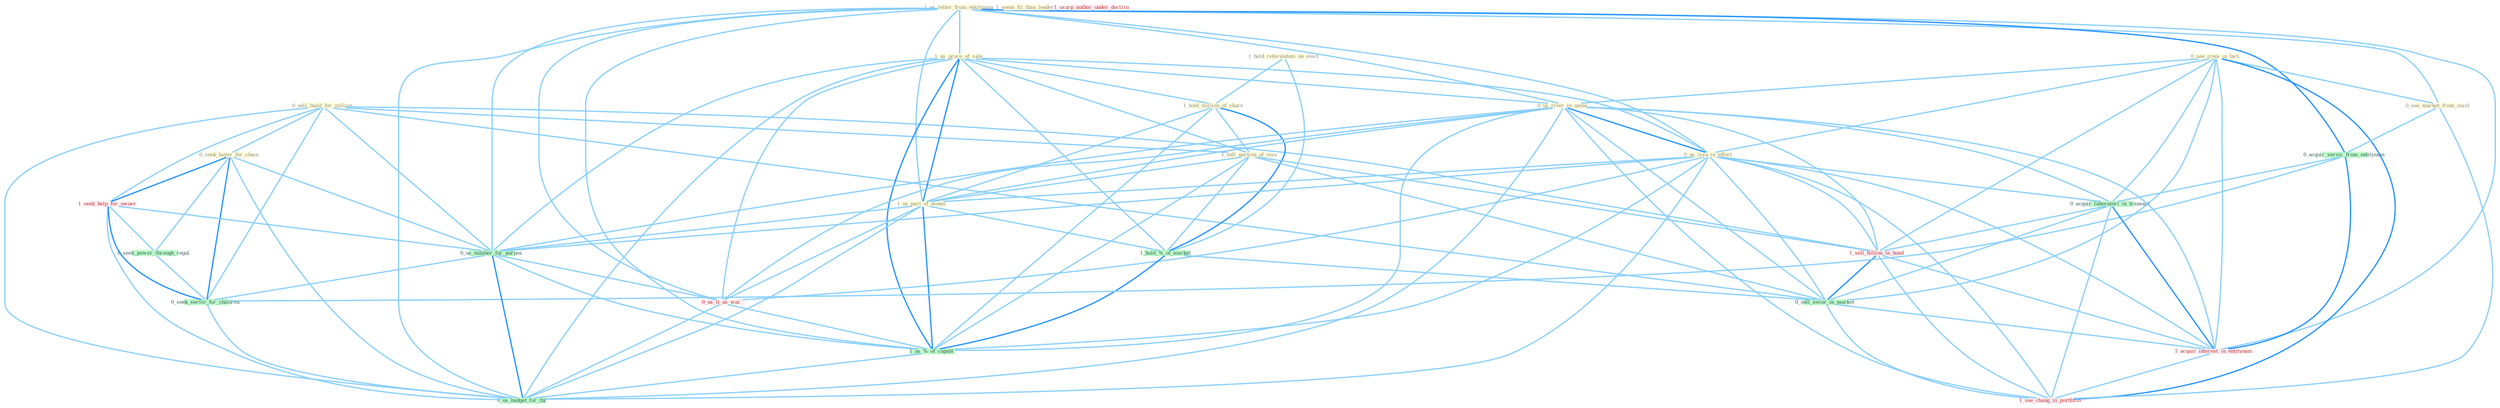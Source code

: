 Graph G{ 
    node
    [shape=polygon,style=filled,width=.5,height=.06,color="#BDFCC9",fixedsize=true,fontsize=4,
    fontcolor="#2f4f4f"];
    {node
    [color="#ffffe0", fontcolor="#8b7d6b"] "1_hold_referendum_on_elect " "1_us_letter_from_entitynam " "0_sell_build_for_million " "1_us_proce_of_sale " "0_see_ironi_in_fact " "1_hold_million_of_share " "0_us_river_in_name " "0_seek_buyer_for_chain " "1_sell_portion_of_issu " "0_see_market_from_insid " "0_us_issu_in_effort " "1_seem_fit_than_leader " "1_us_part_of_monei "}
{node [color="#fff0f5", fontcolor="#b22222"] "1_seek_help_for_owner " "1_sell_billion_in_bond " "0_us_it_as_wai " "1_usurp_author_under_doctrin " "1_acquir_interest_in_entitynam " "1_see_chang_in_portfolio "}
edge [color="#B0E2FF"];

	"1_hold_referendum_on_elect " -- "1_hold_million_of_share " [w="1", color="#87cefa" ];
	"1_hold_referendum_on_elect " -- "1_hold_%_of_market " [w="1", color="#87cefa" ];
	"1_us_letter_from_entitynam " -- "1_us_proce_of_sale " [w="1", color="#87cefa" ];
	"1_us_letter_from_entitynam " -- "0_us_river_in_name " [w="1", color="#87cefa" ];
	"1_us_letter_from_entitynam " -- "0_see_market_from_insid " [w="1", color="#87cefa" ];
	"1_us_letter_from_entitynam " -- "0_us_issu_in_effort " [w="1", color="#87cefa" ];
	"1_us_letter_from_entitynam " -- "1_us_part_of_monei " [w="1", color="#87cefa" ];
	"1_us_letter_from_entitynam " -- "0_acquir_servic_from_entitynam " [w="2", color="#1e90ff" , len=0.8];
	"1_us_letter_from_entitynam " -- "0_us_number_for_purpos " [w="1", color="#87cefa" ];
	"1_us_letter_from_entitynam " -- "0_us_it_as_wai " [w="1", color="#87cefa" ];
	"1_us_letter_from_entitynam " -- "1_us_%_of_capabl " [w="1", color="#87cefa" ];
	"1_us_letter_from_entitynam " -- "1_acquir_interest_in_entitynam " [w="1", color="#87cefa" ];
	"1_us_letter_from_entitynam " -- "0_us_budget_for_thi " [w="1", color="#87cefa" ];
	"0_sell_build_for_million " -- "0_seek_buyer_for_chain " [w="1", color="#87cefa" ];
	"0_sell_build_for_million " -- "1_sell_portion_of_issu " [w="1", color="#87cefa" ];
	"0_sell_build_for_million " -- "1_seek_help_for_owner " [w="1", color="#87cefa" ];
	"0_sell_build_for_million " -- "0_us_number_for_purpos " [w="1", color="#87cefa" ];
	"0_sell_build_for_million " -- "1_sell_billion_in_bond " [w="1", color="#87cefa" ];
	"0_sell_build_for_million " -- "0_sell_secur_in_market " [w="1", color="#87cefa" ];
	"0_sell_build_for_million " -- "0_seek_servic_for_children " [w="1", color="#87cefa" ];
	"0_sell_build_for_million " -- "0_us_budget_for_thi " [w="1", color="#87cefa" ];
	"1_us_proce_of_sale " -- "1_hold_million_of_share " [w="1", color="#87cefa" ];
	"1_us_proce_of_sale " -- "0_us_river_in_name " [w="1", color="#87cefa" ];
	"1_us_proce_of_sale " -- "1_sell_portion_of_issu " [w="1", color="#87cefa" ];
	"1_us_proce_of_sale " -- "0_us_issu_in_effort " [w="1", color="#87cefa" ];
	"1_us_proce_of_sale " -- "1_us_part_of_monei " [w="2", color="#1e90ff" , len=0.8];
	"1_us_proce_of_sale " -- "1_hold_%_of_market " [w="1", color="#87cefa" ];
	"1_us_proce_of_sale " -- "0_us_number_for_purpos " [w="1", color="#87cefa" ];
	"1_us_proce_of_sale " -- "0_us_it_as_wai " [w="1", color="#87cefa" ];
	"1_us_proce_of_sale " -- "1_us_%_of_capabl " [w="2", color="#1e90ff" , len=0.8];
	"1_us_proce_of_sale " -- "0_us_budget_for_thi " [w="1", color="#87cefa" ];
	"0_see_ironi_in_fact " -- "0_us_river_in_name " [w="1", color="#87cefa" ];
	"0_see_ironi_in_fact " -- "0_see_market_from_insid " [w="1", color="#87cefa" ];
	"0_see_ironi_in_fact " -- "0_us_issu_in_effort " [w="1", color="#87cefa" ];
	"0_see_ironi_in_fact " -- "0_acquir_laboratori_in_transact " [w="1", color="#87cefa" ];
	"0_see_ironi_in_fact " -- "1_sell_billion_in_bond " [w="1", color="#87cefa" ];
	"0_see_ironi_in_fact " -- "0_sell_secur_in_market " [w="1", color="#87cefa" ];
	"0_see_ironi_in_fact " -- "1_acquir_interest_in_entitynam " [w="1", color="#87cefa" ];
	"0_see_ironi_in_fact " -- "1_see_chang_in_portfolio " [w="2", color="#1e90ff" , len=0.8];
	"1_hold_million_of_share " -- "1_sell_portion_of_issu " [w="1", color="#87cefa" ];
	"1_hold_million_of_share " -- "1_us_part_of_monei " [w="1", color="#87cefa" ];
	"1_hold_million_of_share " -- "1_hold_%_of_market " [w="2", color="#1e90ff" , len=0.8];
	"1_hold_million_of_share " -- "1_us_%_of_capabl " [w="1", color="#87cefa" ];
	"0_us_river_in_name " -- "0_us_issu_in_effort " [w="2", color="#1e90ff" , len=0.8];
	"0_us_river_in_name " -- "1_us_part_of_monei " [w="1", color="#87cefa" ];
	"0_us_river_in_name " -- "0_us_number_for_purpos " [w="1", color="#87cefa" ];
	"0_us_river_in_name " -- "0_acquir_laboratori_in_transact " [w="1", color="#87cefa" ];
	"0_us_river_in_name " -- "1_sell_billion_in_bond " [w="1", color="#87cefa" ];
	"0_us_river_in_name " -- "0_us_it_as_wai " [w="1", color="#87cefa" ];
	"0_us_river_in_name " -- "1_us_%_of_capabl " [w="1", color="#87cefa" ];
	"0_us_river_in_name " -- "0_sell_secur_in_market " [w="1", color="#87cefa" ];
	"0_us_river_in_name " -- "1_acquir_interest_in_entitynam " [w="1", color="#87cefa" ];
	"0_us_river_in_name " -- "1_see_chang_in_portfolio " [w="1", color="#87cefa" ];
	"0_us_river_in_name " -- "0_us_budget_for_thi " [w="1", color="#87cefa" ];
	"0_seek_buyer_for_chain " -- "1_seek_help_for_owner " [w="2", color="#1e90ff" , len=0.8];
	"0_seek_buyer_for_chain " -- "0_seek_power_through_regul " [w="1", color="#87cefa" ];
	"0_seek_buyer_for_chain " -- "0_us_number_for_purpos " [w="1", color="#87cefa" ];
	"0_seek_buyer_for_chain " -- "0_seek_servic_for_children " [w="2", color="#1e90ff" , len=0.8];
	"0_seek_buyer_for_chain " -- "0_us_budget_for_thi " [w="1", color="#87cefa" ];
	"1_sell_portion_of_issu " -- "1_us_part_of_monei " [w="1", color="#87cefa" ];
	"1_sell_portion_of_issu " -- "1_hold_%_of_market " [w="1", color="#87cefa" ];
	"1_sell_portion_of_issu " -- "1_sell_billion_in_bond " [w="1", color="#87cefa" ];
	"1_sell_portion_of_issu " -- "1_us_%_of_capabl " [w="1", color="#87cefa" ];
	"1_sell_portion_of_issu " -- "0_sell_secur_in_market " [w="1", color="#87cefa" ];
	"0_see_market_from_insid " -- "0_acquir_servic_from_entitynam " [w="1", color="#87cefa" ];
	"0_see_market_from_insid " -- "1_see_chang_in_portfolio " [w="1", color="#87cefa" ];
	"0_us_issu_in_effort " -- "1_us_part_of_monei " [w="1", color="#87cefa" ];
	"0_us_issu_in_effort " -- "0_us_number_for_purpos " [w="1", color="#87cefa" ];
	"0_us_issu_in_effort " -- "0_acquir_laboratori_in_transact " [w="1", color="#87cefa" ];
	"0_us_issu_in_effort " -- "1_sell_billion_in_bond " [w="1", color="#87cefa" ];
	"0_us_issu_in_effort " -- "0_us_it_as_wai " [w="1", color="#87cefa" ];
	"0_us_issu_in_effort " -- "1_us_%_of_capabl " [w="1", color="#87cefa" ];
	"0_us_issu_in_effort " -- "0_sell_secur_in_market " [w="1", color="#87cefa" ];
	"0_us_issu_in_effort " -- "1_acquir_interest_in_entitynam " [w="1", color="#87cefa" ];
	"0_us_issu_in_effort " -- "1_see_chang_in_portfolio " [w="1", color="#87cefa" ];
	"0_us_issu_in_effort " -- "0_us_budget_for_thi " [w="1", color="#87cefa" ];
	"1_us_part_of_monei " -- "1_hold_%_of_market " [w="1", color="#87cefa" ];
	"1_us_part_of_monei " -- "0_us_number_for_purpos " [w="1", color="#87cefa" ];
	"1_us_part_of_monei " -- "0_us_it_as_wai " [w="1", color="#87cefa" ];
	"1_us_part_of_monei " -- "1_us_%_of_capabl " [w="2", color="#1e90ff" , len=0.8];
	"1_us_part_of_monei " -- "0_us_budget_for_thi " [w="1", color="#87cefa" ];
	"1_seek_help_for_owner " -- "0_seek_power_through_regul " [w="1", color="#87cefa" ];
	"1_seek_help_for_owner " -- "0_us_number_for_purpos " [w="1", color="#87cefa" ];
	"1_seek_help_for_owner " -- "0_seek_servic_for_children " [w="2", color="#1e90ff" , len=0.8];
	"1_seek_help_for_owner " -- "0_us_budget_for_thi " [w="1", color="#87cefa" ];
	"0_acquir_servic_from_entitynam " -- "0_acquir_laboratori_in_transact " [w="1", color="#87cefa" ];
	"0_acquir_servic_from_entitynam " -- "1_acquir_interest_in_entitynam " [w="2", color="#1e90ff" , len=0.8];
	"0_acquir_servic_from_entitynam " -- "0_seek_servic_for_children " [w="1", color="#87cefa" ];
	"1_hold_%_of_market " -- "1_us_%_of_capabl " [w="2", color="#1e90ff" , len=0.8];
	"1_hold_%_of_market " -- "0_sell_secur_in_market " [w="1", color="#87cefa" ];
	"0_seek_power_through_regul " -- "0_seek_servic_for_children " [w="1", color="#87cefa" ];
	"0_us_number_for_purpos " -- "0_us_it_as_wai " [w="1", color="#87cefa" ];
	"0_us_number_for_purpos " -- "1_us_%_of_capabl " [w="1", color="#87cefa" ];
	"0_us_number_for_purpos " -- "0_seek_servic_for_children " [w="1", color="#87cefa" ];
	"0_us_number_for_purpos " -- "0_us_budget_for_thi " [w="2", color="#1e90ff" , len=0.8];
	"0_acquir_laboratori_in_transact " -- "1_sell_billion_in_bond " [w="1", color="#87cefa" ];
	"0_acquir_laboratori_in_transact " -- "0_sell_secur_in_market " [w="1", color="#87cefa" ];
	"0_acquir_laboratori_in_transact " -- "1_acquir_interest_in_entitynam " [w="2", color="#1e90ff" , len=0.8];
	"0_acquir_laboratori_in_transact " -- "1_see_chang_in_portfolio " [w="1", color="#87cefa" ];
	"1_sell_billion_in_bond " -- "0_sell_secur_in_market " [w="2", color="#1e90ff" , len=0.8];
	"1_sell_billion_in_bond " -- "1_acquir_interest_in_entitynam " [w="1", color="#87cefa" ];
	"1_sell_billion_in_bond " -- "1_see_chang_in_portfolio " [w="1", color="#87cefa" ];
	"0_us_it_as_wai " -- "1_us_%_of_capabl " [w="1", color="#87cefa" ];
	"0_us_it_as_wai " -- "0_us_budget_for_thi " [w="1", color="#87cefa" ];
	"1_us_%_of_capabl " -- "0_us_budget_for_thi " [w="1", color="#87cefa" ];
	"0_sell_secur_in_market " -- "1_acquir_interest_in_entitynam " [w="1", color="#87cefa" ];
	"0_sell_secur_in_market " -- "1_see_chang_in_portfolio " [w="1", color="#87cefa" ];
	"1_acquir_interest_in_entitynam " -- "1_see_chang_in_portfolio " [w="1", color="#87cefa" ];
	"0_seek_servic_for_children " -- "0_us_budget_for_thi " [w="1", color="#87cefa" ];
}